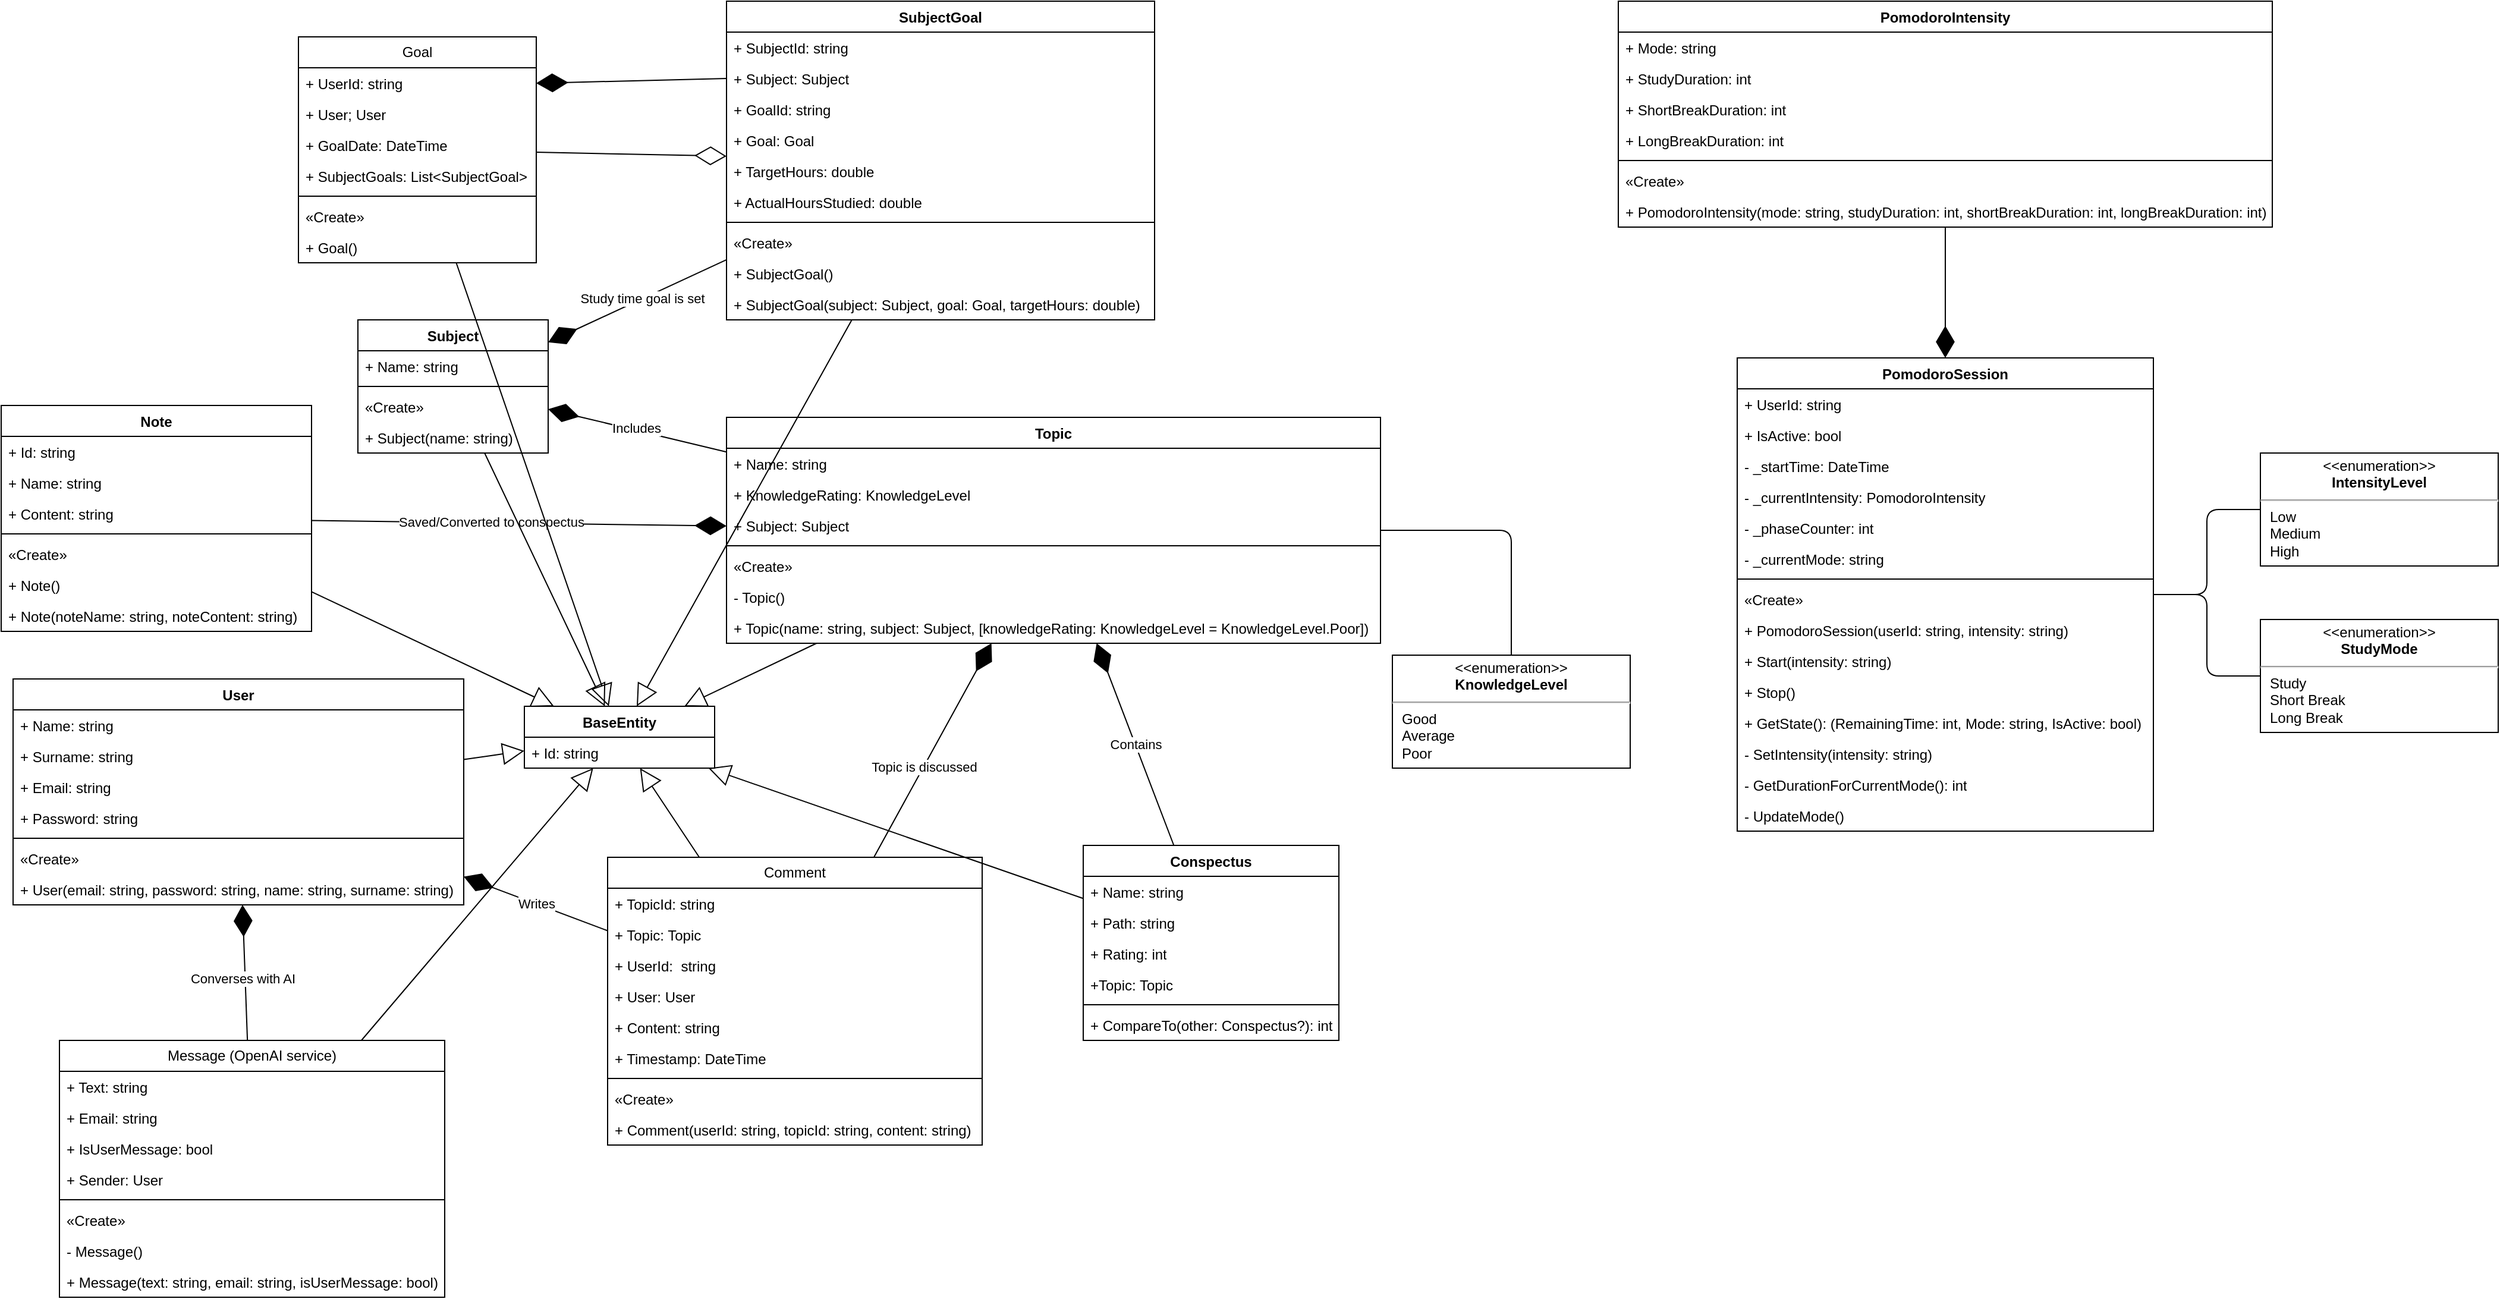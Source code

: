 <mxfile>
    <diagram id="ZY0hhbX7YvmYlI_BMD6V" name="Page-1">
        <mxGraphModel dx="1460" dy="1042" grid="1" gridSize="10" guides="1" tooltips="1" connect="1" arrows="1" fold="1" page="1" pageScale="1" pageWidth="827" pageHeight="1169" math="0" shadow="0">
            <root>
                <mxCell id="0"/>
                <mxCell id="1" parent="0"/>
                <mxCell id="2" value="PomodoroSession" style="swimlane;fontStyle=1;align=center;verticalAlign=top;childLayout=stackLayout;horizontal=1;startSize=26;horizontalStack=0;resizeParent=1;resizeParentMax=0;resizeLast=0;collapsible=1;marginBottom=0;whiteSpace=wrap;html=1;fillStyle=solid;swimlaneFillColor=default;" parent="1" vertex="1">
                    <mxGeometry x="1500" y="320" width="350" height="398" as="geometry"/>
                </mxCell>
                <mxCell id="3" value="+ UserId: string" style="text;strokeColor=none;fillColor=none;align=left;verticalAlign=top;spacingLeft=4;spacingRight=4;overflow=hidden;rotatable=0;points=[[0,0.5],[1,0.5]];portConstraint=eastwest;whiteSpace=wrap;html=1;" parent="2" vertex="1">
                    <mxGeometry y="26" width="350" height="26" as="geometry"/>
                </mxCell>
                <mxCell id="4" value="+ IsActive: bool" style="text;strokeColor=none;fillColor=none;align=left;verticalAlign=top;spacingLeft=4;spacingRight=4;overflow=hidden;rotatable=0;points=[[0,0.5],[1,0.5]];portConstraint=eastwest;whiteSpace=wrap;html=1;" parent="2" vertex="1">
                    <mxGeometry y="52" width="350" height="26" as="geometry"/>
                </mxCell>
                <mxCell id="5" value="- _startTime: DateTime" style="text;strokeColor=none;fillColor=none;align=left;verticalAlign=top;spacingLeft=4;spacingRight=4;overflow=hidden;rotatable=0;points=[[0,0.5],[1,0.5]];portConstraint=eastwest;whiteSpace=wrap;html=1;" parent="2" vertex="1">
                    <mxGeometry y="78" width="350" height="26" as="geometry"/>
                </mxCell>
                <mxCell id="6" value="- _currentIntensity: PomodoroIntensity" style="text;strokeColor=none;fillColor=none;align=left;verticalAlign=top;spacingLeft=4;spacingRight=4;overflow=hidden;rotatable=0;points=[[0,0.5],[1,0.5]];portConstraint=eastwest;whiteSpace=wrap;html=1;" parent="2" vertex="1">
                    <mxGeometry y="104" width="350" height="26" as="geometry"/>
                </mxCell>
                <mxCell id="7" value="- _phaseCounter: int" style="text;strokeColor=none;fillColor=none;align=left;verticalAlign=top;spacingLeft=4;spacingRight=4;overflow=hidden;rotatable=0;points=[[0,0.5],[1,0.5]];portConstraint=eastwest;whiteSpace=wrap;html=1;" parent="2" vertex="1">
                    <mxGeometry y="130" width="350" height="26" as="geometry"/>
                </mxCell>
                <mxCell id="8" value="- _currentMode: string" style="text;strokeColor=none;fillColor=none;align=left;verticalAlign=top;spacingLeft=4;spacingRight=4;overflow=hidden;rotatable=0;points=[[0,0.5],[1,0.5]];portConstraint=eastwest;whiteSpace=wrap;html=1;" parent="2" vertex="1">
                    <mxGeometry y="156" width="350" height="26" as="geometry"/>
                </mxCell>
                <mxCell id="9" value="" style="line;strokeWidth=1;fillColor=none;align=left;verticalAlign=middle;spacingTop=-1;spacingLeft=3;spacingRight=3;rotatable=0;labelPosition=right;points=[];portConstraint=eastwest;strokeColor=inherit;" parent="2" vertex="1">
                    <mxGeometry y="182" width="350" height="8" as="geometry"/>
                </mxCell>
                <mxCell id="10" value="«Create»" style="text;strokeColor=none;fillColor=none;align=left;verticalAlign=top;spacingLeft=4;spacingRight=4;overflow=hidden;rotatable=0;points=[[0,0.5],[1,0.5]];portConstraint=eastwest;whiteSpace=wrap;html=1;" parent="2" vertex="1">
                    <mxGeometry y="190" width="350" height="26" as="geometry"/>
                </mxCell>
                <mxCell id="11" value="+ PomodoroSession(userId: string, intensity: string)" style="text;strokeColor=none;fillColor=none;align=left;verticalAlign=top;spacingLeft=4;spacingRight=4;overflow=hidden;rotatable=0;points=[[0,0.5],[1,0.5]];portConstraint=eastwest;whiteSpace=wrap;html=1;" parent="2" vertex="1">
                    <mxGeometry y="216" width="350" height="26" as="geometry"/>
                </mxCell>
                <mxCell id="12" value="+ Start(intensity: string)" style="text;strokeColor=none;fillColor=none;align=left;verticalAlign=top;spacingLeft=4;spacingRight=4;overflow=hidden;rotatable=0;points=[[0,0.5],[1,0.5]];portConstraint=eastwest;whiteSpace=wrap;html=1;" parent="2" vertex="1">
                    <mxGeometry y="242" width="350" height="26" as="geometry"/>
                </mxCell>
                <mxCell id="13" value="+ Stop()" style="text;strokeColor=none;fillColor=none;align=left;verticalAlign=top;spacingLeft=4;spacingRight=4;overflow=hidden;rotatable=0;points=[[0,0.5],[1,0.5]];portConstraint=eastwest;whiteSpace=wrap;html=1;" parent="2" vertex="1">
                    <mxGeometry y="268" width="350" height="26" as="geometry"/>
                </mxCell>
                <mxCell id="14" value="+ GetState(): (RemainingTime: int, Mode: string, IsActive: bool)" style="text;strokeColor=none;fillColor=none;align=left;verticalAlign=top;spacingLeft=4;spacingRight=4;overflow=hidden;rotatable=0;points=[[0,0.5],[1,0.5]];portConstraint=eastwest;whiteSpace=wrap;html=1;" parent="2" vertex="1">
                    <mxGeometry y="294" width="350" height="26" as="geometry"/>
                </mxCell>
                <mxCell id="15" value="- SetIntensity(intensity: string)" style="text;strokeColor=none;fillColor=none;align=left;verticalAlign=top;spacingLeft=4;spacingRight=4;overflow=hidden;rotatable=0;points=[[0,0.5],[1,0.5]];portConstraint=eastwest;whiteSpace=wrap;html=1;" parent="2" vertex="1">
                    <mxGeometry y="320" width="350" height="26" as="geometry"/>
                </mxCell>
                <mxCell id="16" value="- GetDurationForCurrentMode(): int" style="text;strokeColor=none;fillColor=none;align=left;verticalAlign=top;spacingLeft=4;spacingRight=4;overflow=hidden;rotatable=0;points=[[0,0.5],[1,0.5]];portConstraint=eastwest;whiteSpace=wrap;html=1;" parent="2" vertex="1">
                    <mxGeometry y="346" width="350" height="26" as="geometry"/>
                </mxCell>
                <mxCell id="17" value="- UpdateMode()" style="text;strokeColor=none;fillColor=none;align=left;verticalAlign=top;spacingLeft=4;spacingRight=4;overflow=hidden;rotatable=0;points=[[0,0.5],[1,0.5]];portConstraint=eastwest;whiteSpace=wrap;html=1;" parent="2" vertex="1">
                    <mxGeometry y="372" width="350" height="26" as="geometry"/>
                </mxCell>
                <mxCell id="18" value="Comment" style="swimlane;fontStyle=0;childLayout=stackLayout;horizontal=1;startSize=26;fillColor=default;horizontalStack=0;resizeParent=1;resizeParentMax=0;resizeLast=0;collapsible=1;marginBottom=0;whiteSpace=wrap;html=1;swimlaneFillColor=default;" parent="1" vertex="1">
                    <mxGeometry x="550" y="740" width="315" height="242" as="geometry"/>
                </mxCell>
                <mxCell id="19" value="+ TopicId: string" style="text;strokeColor=none;fillColor=none;align=left;verticalAlign=top;spacingLeft=4;spacingRight=4;overflow=hidden;rotatable=0;points=[[0,0.5],[1,0.5]];portConstraint=eastwest;whiteSpace=wrap;html=1;" parent="18" vertex="1">
                    <mxGeometry y="26" width="315" height="26" as="geometry"/>
                </mxCell>
                <mxCell id="20" value="+ Topic: Topic" style="text;strokeColor=none;fillColor=none;align=left;verticalAlign=top;spacingLeft=4;spacingRight=4;overflow=hidden;rotatable=0;points=[[0,0.5],[1,0.5]];portConstraint=eastwest;whiteSpace=wrap;html=1;" parent="18" vertex="1">
                    <mxGeometry y="52" width="315" height="26" as="geometry"/>
                </mxCell>
                <mxCell id="21" value="+ UserId:&amp;nbsp; string" style="text;strokeColor=none;fillColor=none;align=left;verticalAlign=top;spacingLeft=4;spacingRight=4;overflow=hidden;rotatable=0;points=[[0,0.5],[1,0.5]];portConstraint=eastwest;whiteSpace=wrap;html=1;" parent="18" vertex="1">
                    <mxGeometry y="78" width="315" height="26" as="geometry"/>
                </mxCell>
                <mxCell id="22" value="+ User: User" style="text;strokeColor=none;fillColor=none;align=left;verticalAlign=top;spacingLeft=4;spacingRight=4;overflow=hidden;rotatable=0;points=[[0,0.5],[1,0.5]];portConstraint=eastwest;whiteSpace=wrap;html=1;" parent="18" vertex="1">
                    <mxGeometry y="104" width="315" height="26" as="geometry"/>
                </mxCell>
                <mxCell id="23" value="+ Content: string" style="text;strokeColor=none;fillColor=none;align=left;verticalAlign=top;spacingLeft=4;spacingRight=4;overflow=hidden;rotatable=0;points=[[0,0.5],[1,0.5]];portConstraint=eastwest;whiteSpace=wrap;html=1;" parent="18" vertex="1">
                    <mxGeometry y="130" width="315" height="26" as="geometry"/>
                </mxCell>
                <mxCell id="24" value="+ Timestamp: DateTime" style="text;strokeColor=none;fillColor=none;align=left;verticalAlign=top;spacingLeft=4;spacingRight=4;overflow=hidden;rotatable=0;points=[[0,0.5],[1,0.5]];portConstraint=eastwest;whiteSpace=wrap;html=1;" parent="18" vertex="1">
                    <mxGeometry y="156" width="315" height="26" as="geometry"/>
                </mxCell>
                <mxCell id="25" value="" style="line;strokeWidth=1;fillColor=none;align=left;verticalAlign=middle;spacingTop=-1;spacingLeft=3;spacingRight=3;rotatable=0;labelPosition=right;points=[];portConstraint=eastwest;strokeColor=inherit;" parent="18" vertex="1">
                    <mxGeometry y="182" width="315" height="8" as="geometry"/>
                </mxCell>
                <mxCell id="26" value="«Create»" style="text;strokeColor=none;fillColor=none;align=left;verticalAlign=top;spacingLeft=4;spacingRight=4;overflow=hidden;rotatable=0;points=[[0,0.5],[1,0.5]];portConstraint=eastwest;whiteSpace=wrap;html=1;" parent="18" vertex="1">
                    <mxGeometry y="190" width="315" height="26" as="geometry"/>
                </mxCell>
                <mxCell id="27" value="+&amp;nbsp;Comment(userId: string, topicId: string, content: string)" style="text;strokeColor=none;fillColor=none;align=left;verticalAlign=top;spacingLeft=4;spacingRight=4;overflow=hidden;rotatable=0;points=[[0,0.5],[1,0.5]];portConstraint=eastwest;whiteSpace=wrap;html=1;" parent="18" vertex="1">
                    <mxGeometry y="216" width="315" height="26" as="geometry"/>
                </mxCell>
                <mxCell id="28" value="Conspectus" style="swimlane;fontStyle=1;align=center;verticalAlign=top;childLayout=stackLayout;horizontal=1;startSize=26;horizontalStack=0;resizeParent=1;resizeParentMax=0;resizeLast=0;collapsible=1;marginBottom=0;whiteSpace=wrap;html=1;labelBackgroundColor=none;swimlaneFillColor=default;" parent="1" vertex="1">
                    <mxGeometry x="950" y="730" width="215" height="164" as="geometry"/>
                </mxCell>
                <mxCell id="29" value="+ Name: string" style="text;strokeColor=none;fillColor=none;align=left;verticalAlign=top;spacingLeft=4;spacingRight=4;overflow=hidden;rotatable=0;points=[[0,0.5],[1,0.5]];portConstraint=eastwest;whiteSpace=wrap;html=1;" parent="28" vertex="1">
                    <mxGeometry y="26" width="215" height="26" as="geometry"/>
                </mxCell>
                <mxCell id="30" value="+ Path: string" style="text;strokeColor=none;fillColor=none;align=left;verticalAlign=top;spacingLeft=4;spacingRight=4;overflow=hidden;rotatable=0;points=[[0,0.5],[1,0.5]];portConstraint=eastwest;whiteSpace=wrap;html=1;" parent="28" vertex="1">
                    <mxGeometry y="52" width="215" height="26" as="geometry"/>
                </mxCell>
                <mxCell id="31" value="+ Rating: int" style="text;strokeColor=none;fillColor=none;align=left;verticalAlign=top;spacingLeft=4;spacingRight=4;overflow=hidden;rotatable=0;points=[[0,0.5],[1,0.5]];portConstraint=eastwest;whiteSpace=wrap;html=1;" parent="28" vertex="1">
                    <mxGeometry y="78" width="215" height="26" as="geometry"/>
                </mxCell>
                <mxCell id="32" value="+Topic: Topic" style="text;strokeColor=none;fillColor=none;align=left;verticalAlign=top;spacingLeft=4;spacingRight=4;overflow=hidden;rotatable=0;points=[[0,0.5],[1,0.5]];portConstraint=eastwest;whiteSpace=wrap;html=1;" parent="28" vertex="1">
                    <mxGeometry y="104" width="215" height="26" as="geometry"/>
                </mxCell>
                <mxCell id="33" value="" style="line;strokeWidth=1;fillColor=none;align=left;verticalAlign=middle;spacingTop=-1;spacingLeft=3;spacingRight=3;rotatable=0;labelPosition=right;points=[];portConstraint=eastwest;strokeColor=inherit;" parent="28" vertex="1">
                    <mxGeometry y="130" width="215" height="8" as="geometry"/>
                </mxCell>
                <mxCell id="34" value="+ CompareTo(other: Conspectus?): int" style="text;strokeColor=none;fillColor=none;align=left;verticalAlign=top;spacingLeft=4;spacingRight=4;overflow=hidden;rotatable=0;points=[[0,0.5],[1,0.5]];portConstraint=eastwest;whiteSpace=wrap;html=1;" parent="28" vertex="1">
                    <mxGeometry y="138" width="215" height="26" as="geometry"/>
                </mxCell>
                <mxCell id="35" value="Goal" style="swimlane;fontStyle=0;childLayout=stackLayout;horizontal=1;startSize=26;fillColor=default;horizontalStack=0;resizeParent=1;resizeParentMax=0;resizeLast=0;collapsible=1;marginBottom=0;whiteSpace=wrap;html=1;swimlaneFillColor=default;" parent="1" vertex="1">
                    <mxGeometry x="290" y="50" width="200" height="190" as="geometry"/>
                </mxCell>
                <mxCell id="36" value="+ UserId: string" style="text;strokeColor=none;fillColor=none;align=left;verticalAlign=top;spacingLeft=4;spacingRight=4;overflow=hidden;rotatable=0;points=[[0,0.5],[1,0.5]];portConstraint=eastwest;whiteSpace=wrap;html=1;" parent="35" vertex="1">
                    <mxGeometry y="26" width="200" height="26" as="geometry"/>
                </mxCell>
                <mxCell id="37" value="+ User; User" style="text;strokeColor=none;fillColor=none;align=left;verticalAlign=top;spacingLeft=4;spacingRight=4;overflow=hidden;rotatable=0;points=[[0,0.5],[1,0.5]];portConstraint=eastwest;whiteSpace=wrap;html=1;" parent="35" vertex="1">
                    <mxGeometry y="52" width="200" height="26" as="geometry"/>
                </mxCell>
                <mxCell id="38" value="+ GoalDate: DateTime" style="text;strokeColor=none;fillColor=none;align=left;verticalAlign=top;spacingLeft=4;spacingRight=4;overflow=hidden;rotatable=0;points=[[0,0.5],[1,0.5]];portConstraint=eastwest;whiteSpace=wrap;html=1;" parent="35" vertex="1">
                    <mxGeometry y="78" width="200" height="26" as="geometry"/>
                </mxCell>
                <mxCell id="39" value="+ SubjectGoals: List&amp;lt;SubjectGoal&amp;gt;" style="text;strokeColor=none;fillColor=none;align=left;verticalAlign=top;spacingLeft=4;spacingRight=4;overflow=hidden;rotatable=0;points=[[0,0.5],[1,0.5]];portConstraint=eastwest;whiteSpace=wrap;html=1;" parent="35" vertex="1">
                    <mxGeometry y="104" width="200" height="26" as="geometry"/>
                </mxCell>
                <mxCell id="40" value="" style="line;strokeWidth=1;fillColor=none;align=left;verticalAlign=middle;spacingTop=-1;spacingLeft=3;spacingRight=3;rotatable=0;labelPosition=right;points=[];portConstraint=eastwest;strokeColor=inherit;" parent="35" vertex="1">
                    <mxGeometry y="130" width="200" height="8" as="geometry"/>
                </mxCell>
                <mxCell id="41" value="«Create»" style="text;strokeColor=none;fillColor=none;align=left;verticalAlign=top;spacingLeft=4;spacingRight=4;overflow=hidden;rotatable=0;points=[[0,0.5],[1,0.5]];portConstraint=eastwest;whiteSpace=wrap;html=1;" parent="35" vertex="1">
                    <mxGeometry y="138" width="200" height="26" as="geometry"/>
                </mxCell>
                <mxCell id="42" value="+&amp;nbsp;Goal()" style="text;strokeColor=none;fillColor=none;align=left;verticalAlign=top;spacingLeft=4;spacingRight=4;overflow=hidden;rotatable=0;points=[[0,0.5],[1,0.5]];portConstraint=eastwest;whiteSpace=wrap;html=1;" parent="35" vertex="1">
                    <mxGeometry y="164" width="200" height="26" as="geometry"/>
                </mxCell>
                <mxCell id="43" value="Message (OpenAI service)" style="swimlane;fontStyle=0;childLayout=stackLayout;horizontal=1;startSize=26;fillColor=default;horizontalStack=0;resizeParent=1;resizeParentMax=0;resizeLast=0;collapsible=1;marginBottom=0;whiteSpace=wrap;html=1;swimlaneFillColor=default;" parent="1" vertex="1">
                    <mxGeometry x="89" y="894" width="324" height="216" as="geometry">
                        <mxRectangle x="260" y="340" width="90" height="30" as="alternateBounds"/>
                    </mxGeometry>
                </mxCell>
                <mxCell id="44" value="+ Text: string" style="text;strokeColor=none;fillColor=none;align=left;verticalAlign=top;spacingLeft=4;spacingRight=4;overflow=hidden;rotatable=0;points=[[0,0.5],[1,0.5]];portConstraint=eastwest;whiteSpace=wrap;html=1;" parent="43" vertex="1">
                    <mxGeometry y="26" width="324" height="26" as="geometry"/>
                </mxCell>
                <mxCell id="45" value="+ Email: string" style="text;strokeColor=none;fillColor=none;align=left;verticalAlign=top;spacingLeft=4;spacingRight=4;overflow=hidden;rotatable=0;points=[[0,0.5],[1,0.5]];portConstraint=eastwest;whiteSpace=wrap;html=1;" parent="43" vertex="1">
                    <mxGeometry y="52" width="324" height="26" as="geometry"/>
                </mxCell>
                <mxCell id="46" value="+ IsUserMessage: bool" style="text;strokeColor=none;fillColor=none;align=left;verticalAlign=top;spacingLeft=4;spacingRight=4;overflow=hidden;rotatable=0;points=[[0,0.5],[1,0.5]];portConstraint=eastwest;whiteSpace=wrap;html=1;" parent="43" vertex="1">
                    <mxGeometry y="78" width="324" height="26" as="geometry"/>
                </mxCell>
                <mxCell id="47" value="+ Sender: User" style="text;strokeColor=none;fillColor=none;align=left;verticalAlign=top;spacingLeft=4;spacingRight=4;overflow=hidden;rotatable=0;points=[[0,0.5],[1,0.5]];portConstraint=eastwest;whiteSpace=wrap;html=1;" parent="43" vertex="1">
                    <mxGeometry y="104" width="324" height="26" as="geometry"/>
                </mxCell>
                <mxCell id="48" value="" style="line;strokeWidth=1;fillColor=none;align=left;verticalAlign=middle;spacingTop=-1;spacingLeft=3;spacingRight=3;rotatable=0;labelPosition=right;points=[];portConstraint=eastwest;strokeColor=inherit;" parent="43" vertex="1">
                    <mxGeometry y="130" width="324" height="8" as="geometry"/>
                </mxCell>
                <mxCell id="49" value="«Create»" style="text;strokeColor=none;fillColor=none;align=left;verticalAlign=top;spacingLeft=4;spacingRight=4;overflow=hidden;rotatable=0;points=[[0,0.5],[1,0.5]];portConstraint=eastwest;whiteSpace=wrap;html=1;" parent="43" vertex="1">
                    <mxGeometry y="138" width="324" height="26" as="geometry"/>
                </mxCell>
                <mxCell id="50" value="-&amp;nbsp;Message()" style="text;strokeColor=none;fillColor=none;align=left;verticalAlign=top;spacingLeft=4;spacingRight=4;overflow=hidden;rotatable=0;points=[[0,0.5],[1,0.5]];portConstraint=eastwest;whiteSpace=wrap;html=1;" parent="43" vertex="1">
                    <mxGeometry y="164" width="324" height="26" as="geometry"/>
                </mxCell>
                <mxCell id="51" value="+&amp;nbsp;Message(text: string, email: string, isUserMessage: bool)" style="text;strokeColor=none;fillColor=none;align=left;verticalAlign=top;spacingLeft=4;spacingRight=4;overflow=hidden;rotatable=0;points=[[0,0.5],[1,0.5]];portConstraint=eastwest;whiteSpace=wrap;html=1;" parent="43" vertex="1">
                    <mxGeometry y="190" width="324" height="26" as="geometry"/>
                </mxCell>
                <mxCell id="52" value="&lt;p style=&quot;margin:0px;margin-top:4px;text-align:center;&quot;&gt;&amp;lt;&amp;lt;enumeration&amp;gt;&amp;gt;&lt;br&gt;&lt;b&gt;KnowledgeLevel&lt;/b&gt;&lt;/p&gt;&lt;hr&gt;&lt;p style=&quot;margin:0px;margin-left:8px;text-align:left;&quot;&gt;Good&lt;br&gt;Average&lt;/p&gt;&lt;p style=&quot;margin:0px;margin-left:8px;text-align:left;&quot;&gt;Poor&lt;/p&gt;" style="shape=rect;html=1;overflow=fill;whiteSpace=wrap;" parent="1" vertex="1">
                    <mxGeometry x="1210" y="570" width="200" height="95" as="geometry"/>
                </mxCell>
                <mxCell id="53" value="Note" style="swimlane;fontStyle=1;align=center;verticalAlign=top;childLayout=stackLayout;horizontal=1;startSize=26;horizontalStack=0;resizeParent=1;resizeParentMax=0;resizeLast=0;collapsible=1;marginBottom=0;whiteSpace=wrap;html=1;swimlaneFillColor=default;" parent="1" vertex="1">
                    <mxGeometry x="40" y="360" width="261" height="190" as="geometry"/>
                </mxCell>
                <mxCell id="54" value="+ Id: string" style="text;strokeColor=none;fillColor=none;align=left;verticalAlign=top;spacingLeft=4;spacingRight=4;overflow=hidden;rotatable=0;points=[[0,0.5],[1,0.5]];portConstraint=eastwest;whiteSpace=wrap;html=1;" parent="53" vertex="1">
                    <mxGeometry y="26" width="261" height="26" as="geometry"/>
                </mxCell>
                <mxCell id="55" value="+ Name: string" style="text;strokeColor=none;fillColor=none;align=left;verticalAlign=top;spacingLeft=4;spacingRight=4;overflow=hidden;rotatable=0;points=[[0,0.5],[1,0.5]];portConstraint=eastwest;whiteSpace=wrap;html=1;" parent="53" vertex="1">
                    <mxGeometry y="52" width="261" height="26" as="geometry"/>
                </mxCell>
                <mxCell id="56" value="+ Content: string" style="text;strokeColor=none;fillColor=none;align=left;verticalAlign=top;spacingLeft=4;spacingRight=4;overflow=hidden;rotatable=0;points=[[0,0.5],[1,0.5]];portConstraint=eastwest;whiteSpace=wrap;html=1;" parent="53" vertex="1">
                    <mxGeometry y="78" width="261" height="26" as="geometry"/>
                </mxCell>
                <mxCell id="57" value="" style="line;strokeWidth=1;fillColor=none;align=left;verticalAlign=middle;spacingTop=-1;spacingLeft=3;spacingRight=3;rotatable=0;labelPosition=right;points=[];portConstraint=eastwest;strokeColor=inherit;" parent="53" vertex="1">
                    <mxGeometry y="104" width="261" height="8" as="geometry"/>
                </mxCell>
                <mxCell id="58" value="«Create»" style="text;strokeColor=none;fillColor=none;align=left;verticalAlign=top;spacingLeft=4;spacingRight=4;overflow=hidden;rotatable=0;points=[[0,0.5],[1,0.5]];portConstraint=eastwest;whiteSpace=wrap;html=1;" parent="53" vertex="1">
                    <mxGeometry y="112" width="261" height="26" as="geometry"/>
                </mxCell>
                <mxCell id="59" value="+ Note()" style="text;strokeColor=none;fillColor=none;align=left;verticalAlign=top;spacingLeft=4;spacingRight=4;overflow=hidden;rotatable=0;points=[[0,0.5],[1,0.5]];portConstraint=eastwest;whiteSpace=wrap;html=1;" parent="53" vertex="1">
                    <mxGeometry y="138" width="261" height="26" as="geometry"/>
                </mxCell>
                <mxCell id="60" value="+ Note(noteName: string, noteContent: string)&amp;nbsp;" style="text;strokeColor=none;fillColor=none;align=left;verticalAlign=top;spacingLeft=4;spacingRight=4;overflow=hidden;rotatable=0;points=[[0,0.5],[1,0.5]];portConstraint=eastwest;whiteSpace=wrap;html=1;" parent="53" vertex="1">
                    <mxGeometry y="164" width="261" height="26" as="geometry"/>
                </mxCell>
                <mxCell id="61" value="PomodoroIntensity" style="swimlane;fontStyle=1;align=center;verticalAlign=top;childLayout=stackLayout;horizontal=1;startSize=26;horizontalStack=0;resizeParent=1;resizeParentMax=0;resizeLast=0;collapsible=1;marginBottom=0;whiteSpace=wrap;html=1;" parent="1" vertex="1">
                    <mxGeometry x="1400" y="20" width="550" height="190" as="geometry"/>
                </mxCell>
                <mxCell id="62" value="+ Mode: string" style="text;strokeColor=none;fillColor=none;align=left;verticalAlign=top;spacingLeft=4;spacingRight=4;overflow=hidden;rotatable=0;points=[[0,0.5],[1,0.5]];portConstraint=eastwest;whiteSpace=wrap;html=1;" parent="61" vertex="1">
                    <mxGeometry y="26" width="550" height="26" as="geometry"/>
                </mxCell>
                <mxCell id="63" value="+ StudyDuration: int" style="text;strokeColor=none;fillColor=none;align=left;verticalAlign=top;spacingLeft=4;spacingRight=4;overflow=hidden;rotatable=0;points=[[0,0.5],[1,0.5]];portConstraint=eastwest;whiteSpace=wrap;html=1;" parent="61" vertex="1">
                    <mxGeometry y="52" width="550" height="26" as="geometry"/>
                </mxCell>
                <mxCell id="64" value="+ ShortBreakDuration: int" style="text;strokeColor=none;fillColor=none;align=left;verticalAlign=top;spacingLeft=4;spacingRight=4;overflow=hidden;rotatable=0;points=[[0,0.5],[1,0.5]];portConstraint=eastwest;whiteSpace=wrap;html=1;" parent="61" vertex="1">
                    <mxGeometry y="78" width="550" height="26" as="geometry"/>
                </mxCell>
                <mxCell id="65" value="+ LongBreakDuration: int" style="text;strokeColor=none;fillColor=none;align=left;verticalAlign=top;spacingLeft=4;spacingRight=4;overflow=hidden;rotatable=0;points=[[0,0.5],[1,0.5]];portConstraint=eastwest;whiteSpace=wrap;html=1;" parent="61" vertex="1">
                    <mxGeometry y="104" width="550" height="26" as="geometry"/>
                </mxCell>
                <mxCell id="66" value="" style="line;strokeWidth=1;fillColor=none;align=left;verticalAlign=middle;spacingTop=-1;spacingLeft=3;spacingRight=3;rotatable=0;labelPosition=right;points=[];portConstraint=eastwest;strokeColor=inherit;" parent="61" vertex="1">
                    <mxGeometry y="130" width="550" height="8" as="geometry"/>
                </mxCell>
                <mxCell id="67" value="«Create»" style="text;strokeColor=none;fillColor=none;align=left;verticalAlign=top;spacingLeft=4;spacingRight=4;overflow=hidden;rotatable=0;points=[[0,0.5],[1,0.5]];portConstraint=eastwest;whiteSpace=wrap;html=1;" parent="61" vertex="1">
                    <mxGeometry y="138" width="550" height="26" as="geometry"/>
                </mxCell>
                <mxCell id="68" value="+ PomodoroIntensity(mode: string, studyDuration: int, shortBreakDuration: int, longBreakDuration: int)" style="text;strokeColor=none;fillColor=none;align=left;verticalAlign=top;spacingLeft=4;spacingRight=4;overflow=hidden;rotatable=0;points=[[0,0.5],[1,0.5]];portConstraint=eastwest;whiteSpace=wrap;html=1;" parent="61" vertex="1">
                    <mxGeometry y="164" width="550" height="26" as="geometry"/>
                </mxCell>
                <mxCell id="69" value="Subject" style="swimlane;fontStyle=1;align=center;verticalAlign=top;childLayout=stackLayout;horizontal=1;startSize=26;horizontalStack=0;resizeParent=1;resizeParentMax=0;resizeLast=0;collapsible=1;marginBottom=0;whiteSpace=wrap;html=1;swimlaneFillColor=default;" parent="1" vertex="1">
                    <mxGeometry x="340" y="288" width="160" height="112" as="geometry"/>
                </mxCell>
                <mxCell id="70" value="+ Name: string" style="text;strokeColor=none;fillColor=none;align=left;verticalAlign=top;spacingLeft=4;spacingRight=4;overflow=hidden;rotatable=0;points=[[0,0.5],[1,0.5]];portConstraint=eastwest;whiteSpace=wrap;html=1;" parent="69" vertex="1">
                    <mxGeometry y="26" width="160" height="26" as="geometry"/>
                </mxCell>
                <mxCell id="71" value="" style="line;strokeWidth=1;fillColor=none;align=left;verticalAlign=middle;spacingTop=-1;spacingLeft=3;spacingRight=3;rotatable=0;labelPosition=right;points=[];portConstraint=eastwest;strokeColor=inherit;" parent="69" vertex="1">
                    <mxGeometry y="52" width="160" height="8" as="geometry"/>
                </mxCell>
                <mxCell id="72" value="«Create»" style="text;strokeColor=none;fillColor=none;align=left;verticalAlign=top;spacingLeft=4;spacingRight=4;overflow=hidden;rotatable=0;points=[[0,0.5],[1,0.5]];portConstraint=eastwest;whiteSpace=wrap;html=1;" parent="69" vertex="1">
                    <mxGeometry y="60" width="160" height="26" as="geometry"/>
                </mxCell>
                <mxCell id="73" value="+ Subject(name: string)" style="text;strokeColor=none;fillColor=none;align=left;verticalAlign=top;spacingLeft=4;spacingRight=4;overflow=hidden;rotatable=0;points=[[0,0.5],[1,0.5]];portConstraint=eastwest;whiteSpace=wrap;html=1;" parent="69" vertex="1">
                    <mxGeometry y="86" width="160" height="26" as="geometry"/>
                </mxCell>
                <mxCell id="74" value="SubjectGoal" style="swimlane;fontStyle=1;align=center;verticalAlign=top;childLayout=stackLayout;horizontal=1;startSize=26;horizontalStack=0;resizeParent=1;resizeParentMax=0;resizeLast=0;collapsible=1;marginBottom=0;whiteSpace=wrap;html=1;swimlaneFillColor=default;" parent="1" vertex="1">
                    <mxGeometry x="650" y="20" width="360" height="268" as="geometry"/>
                </mxCell>
                <mxCell id="75" value="+ SubjectId: string" style="text;strokeColor=none;fillColor=none;align=left;verticalAlign=top;spacingLeft=4;spacingRight=4;overflow=hidden;rotatable=0;points=[[0,0.5],[1,0.5]];portConstraint=eastwest;whiteSpace=wrap;html=1;" parent="74" vertex="1">
                    <mxGeometry y="26" width="360" height="26" as="geometry"/>
                </mxCell>
                <mxCell id="76" value="+ Subject: Subject" style="text;strokeColor=none;fillColor=none;align=left;verticalAlign=top;spacingLeft=4;spacingRight=4;overflow=hidden;rotatable=0;points=[[0,0.5],[1,0.5]];portConstraint=eastwest;whiteSpace=wrap;html=1;" parent="74" vertex="1">
                    <mxGeometry y="52" width="360" height="26" as="geometry"/>
                </mxCell>
                <mxCell id="77" value="+ GoalId: string" style="text;strokeColor=none;fillColor=none;align=left;verticalAlign=top;spacingLeft=4;spacingRight=4;overflow=hidden;rotatable=0;points=[[0,0.5],[1,0.5]];portConstraint=eastwest;whiteSpace=wrap;html=1;" parent="74" vertex="1">
                    <mxGeometry y="78" width="360" height="26" as="geometry"/>
                </mxCell>
                <mxCell id="78" value="+ Goal: Goal" style="text;strokeColor=none;fillColor=none;align=left;verticalAlign=top;spacingLeft=4;spacingRight=4;overflow=hidden;rotatable=0;points=[[0,0.5],[1,0.5]];portConstraint=eastwest;whiteSpace=wrap;html=1;" parent="74" vertex="1">
                    <mxGeometry y="104" width="360" height="26" as="geometry"/>
                </mxCell>
                <mxCell id="79" value="+ TargetHours: double" style="text;strokeColor=none;fillColor=none;align=left;verticalAlign=top;spacingLeft=4;spacingRight=4;overflow=hidden;rotatable=0;points=[[0,0.5],[1,0.5]];portConstraint=eastwest;whiteSpace=wrap;html=1;" parent="74" vertex="1">
                    <mxGeometry y="130" width="360" height="26" as="geometry"/>
                </mxCell>
                <mxCell id="80" value="+ ActualHoursStudied: double" style="text;strokeColor=none;fillColor=none;align=left;verticalAlign=top;spacingLeft=4;spacingRight=4;overflow=hidden;rotatable=0;points=[[0,0.5],[1,0.5]];portConstraint=eastwest;whiteSpace=wrap;html=1;" parent="74" vertex="1">
                    <mxGeometry y="156" width="360" height="26" as="geometry"/>
                </mxCell>
                <mxCell id="81" value="" style="line;strokeWidth=1;fillColor=none;align=left;verticalAlign=middle;spacingTop=-1;spacingLeft=3;spacingRight=3;rotatable=0;labelPosition=right;points=[];portConstraint=eastwest;strokeColor=inherit;" parent="74" vertex="1">
                    <mxGeometry y="182" width="360" height="8" as="geometry"/>
                </mxCell>
                <mxCell id="82" value="«Create»" style="text;strokeColor=none;fillColor=none;align=left;verticalAlign=top;spacingLeft=4;spacingRight=4;overflow=hidden;rotatable=0;points=[[0,0.5],[1,0.5]];portConstraint=eastwest;whiteSpace=wrap;html=1;" parent="74" vertex="1">
                    <mxGeometry y="190" width="360" height="26" as="geometry"/>
                </mxCell>
                <mxCell id="83" value="+ SubjectGoal()" style="text;strokeColor=none;fillColor=none;align=left;verticalAlign=top;spacingLeft=4;spacingRight=4;overflow=hidden;rotatable=0;points=[[0,0.5],[1,0.5]];portConstraint=eastwest;whiteSpace=wrap;html=1;" parent="74" vertex="1">
                    <mxGeometry y="216" width="360" height="26" as="geometry"/>
                </mxCell>
                <mxCell id="84" value="+ SubjectGoal(subject: Subject, goal: Goal, targetHours: double)" style="text;strokeColor=none;fillColor=none;align=left;verticalAlign=top;spacingLeft=4;spacingRight=4;overflow=hidden;rotatable=0;points=[[0,0.5],[1,0.5]];portConstraint=eastwest;whiteSpace=wrap;html=1;" parent="74" vertex="1">
                    <mxGeometry y="242" width="360" height="26" as="geometry"/>
                </mxCell>
                <mxCell id="85" value="Topic" style="swimlane;fontStyle=1;align=center;verticalAlign=top;childLayout=stackLayout;horizontal=1;startSize=26;horizontalStack=0;resizeParent=1;resizeParentMax=0;resizeLast=0;collapsible=1;marginBottom=0;whiteSpace=wrap;html=1;swimlaneFillColor=default;gradientColor=none;" parent="1" vertex="1">
                    <mxGeometry x="650" y="370" width="550" height="190" as="geometry"/>
                </mxCell>
                <mxCell id="86" value="+ Name: string" style="text;strokeColor=none;fillColor=none;align=left;verticalAlign=top;spacingLeft=4;spacingRight=4;overflow=hidden;rotatable=0;points=[[0,0.5],[1,0.5]];portConstraint=eastwest;whiteSpace=wrap;html=1;" parent="85" vertex="1">
                    <mxGeometry y="26" width="550" height="26" as="geometry"/>
                </mxCell>
                <mxCell id="87" value="+ KnowledgeRating: KnowledgeLevel" style="text;strokeColor=none;fillColor=none;align=left;verticalAlign=top;spacingLeft=4;spacingRight=4;overflow=hidden;rotatable=0;points=[[0,0.5],[1,0.5]];portConstraint=eastwest;whiteSpace=wrap;html=1;" parent="85" vertex="1">
                    <mxGeometry y="52" width="550" height="26" as="geometry"/>
                </mxCell>
                <mxCell id="88" value="+ Subject: Subject" style="text;strokeColor=none;fillColor=none;align=left;verticalAlign=top;spacingLeft=4;spacingRight=4;overflow=hidden;rotatable=0;points=[[0,0.5],[1,0.5]];portConstraint=eastwest;whiteSpace=wrap;html=1;" parent="85" vertex="1">
                    <mxGeometry y="78" width="550" height="26" as="geometry"/>
                </mxCell>
                <mxCell id="89" value="" style="line;strokeWidth=1;fillColor=none;align=left;verticalAlign=middle;spacingTop=-1;spacingLeft=3;spacingRight=3;rotatable=0;labelPosition=right;points=[];portConstraint=eastwest;strokeColor=inherit;" parent="85" vertex="1">
                    <mxGeometry y="104" width="550" height="8" as="geometry"/>
                </mxCell>
                <mxCell id="90" value="«Create»" style="text;strokeColor=none;fillColor=none;align=left;verticalAlign=top;spacingLeft=4;spacingRight=4;overflow=hidden;rotatable=0;points=[[0,0.5],[1,0.5]];portConstraint=eastwest;whiteSpace=wrap;html=1;" parent="85" vertex="1">
                    <mxGeometry y="112" width="550" height="26" as="geometry"/>
                </mxCell>
                <mxCell id="91" value="- Topic()" style="text;strokeColor=none;fillColor=none;align=left;verticalAlign=top;spacingLeft=4;spacingRight=4;overflow=hidden;rotatable=0;points=[[0,0.5],[1,0.5]];portConstraint=eastwest;whiteSpace=wrap;html=1;" parent="85" vertex="1">
                    <mxGeometry y="138" width="550" height="26" as="geometry"/>
                </mxCell>
                <mxCell id="92" value="+ Topic(name: string, subject: Subject, [knowledgeRating: KnowledgeLevel = KnowledgeLevel.Poor])" style="text;strokeColor=none;fillColor=none;align=left;verticalAlign=top;spacingLeft=4;spacingRight=4;overflow=hidden;rotatable=0;points=[[0,0.5],[1,0.5]];portConstraint=eastwest;whiteSpace=wrap;html=1;" parent="85" vertex="1">
                    <mxGeometry y="164" width="550" height="26" as="geometry"/>
                </mxCell>
                <mxCell id="93" value="User" style="swimlane;fontStyle=1;align=center;verticalAlign=top;childLayout=stackLayout;horizontal=1;startSize=26;horizontalStack=0;resizeParent=1;resizeParentMax=0;resizeLast=0;collapsible=1;marginBottom=0;whiteSpace=wrap;html=1;swimlaneFillColor=default;" parent="1" vertex="1">
                    <mxGeometry x="50" y="590" width="379" height="190" as="geometry"/>
                </mxCell>
                <mxCell id="94" value="+ Name: string" style="text;strokeColor=none;fillColor=none;align=left;verticalAlign=top;spacingLeft=4;spacingRight=4;overflow=hidden;rotatable=0;points=[[0,0.5],[1,0.5]];portConstraint=eastwest;whiteSpace=wrap;html=1;" parent="93" vertex="1">
                    <mxGeometry y="26" width="379" height="26" as="geometry"/>
                </mxCell>
                <mxCell id="95" value="+ Surname: string" style="text;strokeColor=none;fillColor=none;align=left;verticalAlign=top;spacingLeft=4;spacingRight=4;overflow=hidden;rotatable=0;points=[[0,0.5],[1,0.5]];portConstraint=eastwest;whiteSpace=wrap;html=1;" parent="93" vertex="1">
                    <mxGeometry y="52" width="379" height="26" as="geometry"/>
                </mxCell>
                <mxCell id="96" value="+ Email: string" style="text;strokeColor=none;fillColor=none;align=left;verticalAlign=top;spacingLeft=4;spacingRight=4;overflow=hidden;rotatable=0;points=[[0,0.5],[1,0.5]];portConstraint=eastwest;whiteSpace=wrap;html=1;" parent="93" vertex="1">
                    <mxGeometry y="78" width="379" height="26" as="geometry"/>
                </mxCell>
                <mxCell id="97" value="+ Password: string" style="text;strokeColor=none;fillColor=none;align=left;verticalAlign=top;spacingLeft=4;spacingRight=4;overflow=hidden;rotatable=0;points=[[0,0.5],[1,0.5]];portConstraint=eastwest;whiteSpace=wrap;html=1;" parent="93" vertex="1">
                    <mxGeometry y="104" width="379" height="26" as="geometry"/>
                </mxCell>
                <mxCell id="98" value="" style="line;strokeWidth=1;fillColor=none;align=left;verticalAlign=middle;spacingTop=-1;spacingLeft=3;spacingRight=3;rotatable=0;labelPosition=right;points=[];portConstraint=eastwest;strokeColor=inherit;" parent="93" vertex="1">
                    <mxGeometry y="130" width="379" height="8" as="geometry"/>
                </mxCell>
                <mxCell id="99" value="«Create»" style="text;strokeColor=none;fillColor=none;align=left;verticalAlign=top;spacingLeft=4;spacingRight=4;overflow=hidden;rotatable=0;points=[[0,0.5],[1,0.5]];portConstraint=eastwest;whiteSpace=wrap;html=1;" parent="93" vertex="1">
                    <mxGeometry y="138" width="379" height="26" as="geometry"/>
                </mxCell>
                <mxCell id="100" value="+ User(email: string, password: string, name: string, surname: string)" style="text;strokeColor=none;fillColor=none;align=left;verticalAlign=top;spacingLeft=4;spacingRight=4;overflow=hidden;rotatable=0;points=[[0,0.5],[1,0.5]];portConstraint=eastwest;whiteSpace=wrap;html=1;" parent="93" vertex="1">
                    <mxGeometry y="164" width="379" height="26" as="geometry"/>
                </mxCell>
                <mxCell id="102" value="" style="endArrow=diamondThin;endFill=0;endSize=24;html=1;rounded=0;" parent="1" source="35" target="74" edge="1">
                    <mxGeometry width="160" relative="1" as="geometry">
                        <mxPoint x="480" y="590" as="sourcePoint"/>
                        <mxPoint x="640" y="590" as="targetPoint"/>
                    </mxGeometry>
                </mxCell>
                <mxCell id="103" value="" style="endArrow=diamondThin;endFill=1;endSize=24;html=1;rounded=0;" parent="1" source="61" target="2" edge="1">
                    <mxGeometry width="160" relative="1" as="geometry">
                        <mxPoint x="1370" y="340" as="sourcePoint"/>
                        <mxPoint x="1530" y="340" as="targetPoint"/>
                    </mxGeometry>
                </mxCell>
                <mxCell id="121" value="&lt;p style=&quot;margin:0px;margin-top:4px;text-align:center;&quot;&gt;&amp;lt;&amp;lt;enumeration&amp;gt;&amp;gt;&lt;br&gt;&lt;b&gt;IntensityLevel&lt;/b&gt;&lt;/p&gt;&lt;hr&gt;&lt;p style=&quot;margin:0px;margin-left:8px;text-align:left;&quot;&gt;Low&lt;br&gt;Medium&lt;/p&gt;&lt;p style=&quot;margin:0px;margin-left:8px;text-align:left;&quot;&gt;High&lt;/p&gt;" style="shape=rect;html=1;overflow=fill;whiteSpace=wrap;" parent="1" vertex="1">
                    <mxGeometry x="1940" y="400" width="200" height="95" as="geometry"/>
                </mxCell>
                <mxCell id="126" value="Writes" style="endArrow=diamondThin;endFill=1;endSize=24;html=1;" edge="1" parent="1" source="18" target="93">
                    <mxGeometry width="160" relative="1" as="geometry">
                        <mxPoint x="460" y="670" as="sourcePoint"/>
                        <mxPoint x="620" y="670" as="targetPoint"/>
                    </mxGeometry>
                </mxCell>
                <mxCell id="128" value="&lt;p style=&quot;margin:0px;margin-top:4px;text-align:center;&quot;&gt;&amp;lt;&amp;lt;enumeration&amp;gt;&amp;gt;&lt;br&gt;&lt;b&gt;StudyMode&lt;/b&gt;&lt;/p&gt;&lt;hr&gt;&lt;p style=&quot;margin:0px;margin-left:8px;text-align:left;&quot;&gt;Study&lt;br&gt;Short Break&lt;/p&gt;&lt;p style=&quot;margin:0px;margin-left:8px;text-align:left;&quot;&gt;Long Break&lt;/p&gt;" style="shape=rect;html=1;overflow=fill;whiteSpace=wrap;" vertex="1" parent="1">
                    <mxGeometry x="1940" y="540" width="200" height="95" as="geometry"/>
                </mxCell>
                <mxCell id="129" value="" style="endArrow=none;html=1;edgeStyle=orthogonalEdgeStyle;" edge="1" parent="1" source="2" target="128">
                    <mxGeometry relative="1" as="geometry">
                        <mxPoint x="1890" y="410" as="sourcePoint"/>
                        <mxPoint x="2050" y="410" as="targetPoint"/>
                    </mxGeometry>
                </mxCell>
                <mxCell id="132" value="" style="endArrow=none;html=1;edgeStyle=orthogonalEdgeStyle;" edge="1" parent="1" source="85" target="52">
                    <mxGeometry relative="1" as="geometry">
                        <mxPoint x="1280" y="600" as="sourcePoint"/>
                        <mxPoint x="1440" y="600" as="targetPoint"/>
                    </mxGeometry>
                </mxCell>
                <mxCell id="135" value="" style="endArrow=diamondThin;endFill=1;endSize=24;html=1;rounded=0;" edge="1" parent="1" source="74" target="69">
                    <mxGeometry width="160" relative="1" as="geometry">
                        <mxPoint x="230" y="320" as="sourcePoint"/>
                        <mxPoint x="460" y="267" as="targetPoint"/>
                    </mxGeometry>
                </mxCell>
                <mxCell id="136" value="Study time goal is set" style="edgeLabel;html=1;align=center;verticalAlign=middle;resizable=0;points=[];" connectable="0" vertex="1" parent="135">
                    <mxGeometry x="-0.057" relative="1" as="geometry">
                        <mxPoint as="offset"/>
                    </mxGeometry>
                </mxCell>
                <mxCell id="137" value="" style="endArrow=diamondThin;endFill=1;endSize=24;html=1;rounded=0;" edge="1" parent="1" source="53" target="85">
                    <mxGeometry width="160" relative="1" as="geometry">
                        <mxPoint y="192" as="sourcePoint"/>
                        <mxPoint x="225" y="148" as="targetPoint"/>
                    </mxGeometry>
                </mxCell>
                <mxCell id="138" value="Saved/Converted to conspectus" style="edgeLabel;html=1;align=center;verticalAlign=middle;resizable=0;points=[];" connectable="0" vertex="1" parent="137">
                    <mxGeometry x="-0.137" y="1" relative="1" as="geometry">
                        <mxPoint as="offset"/>
                    </mxGeometry>
                </mxCell>
                <mxCell id="139" value="" style="endArrow=diamondThin;endFill=1;endSize=24;html=1;rounded=0;" edge="1" parent="1" source="18" target="85">
                    <mxGeometry width="160" relative="1" as="geometry">
                        <mxPoint x="450" y="722" as="sourcePoint"/>
                        <mxPoint x="702" y="590" as="targetPoint"/>
                    </mxGeometry>
                </mxCell>
                <mxCell id="140" value="Topic is discussed" style="edgeLabel;html=1;align=center;verticalAlign=middle;resizable=0;points=[];" connectable="0" vertex="1" parent="139">
                    <mxGeometry x="-0.155" relative="1" as="geometry">
                        <mxPoint as="offset"/>
                    </mxGeometry>
                </mxCell>
                <mxCell id="141" value="" style="endArrow=diamondThin;endFill=1;endSize=24;html=1;rounded=0;" edge="1" parent="1" source="85" target="69">
                    <mxGeometry width="160" relative="1" as="geometry">
                        <mxPoint x="500" y="590" as="sourcePoint"/>
                        <mxPoint x="500" y="480" as="targetPoint"/>
                    </mxGeometry>
                </mxCell>
                <mxCell id="142" value="Includes" style="edgeLabel;html=1;align=center;verticalAlign=middle;resizable=0;points=[];" connectable="0" vertex="1" parent="141">
                    <mxGeometry x="0.021" y="-2" relative="1" as="geometry">
                        <mxPoint as="offset"/>
                    </mxGeometry>
                </mxCell>
                <mxCell id="143" value="" style="endArrow=diamondThin;endFill=1;endSize=24;html=1;rounded=0;" edge="1" parent="1" source="28" target="85">
                    <mxGeometry width="160" relative="1" as="geometry">
                        <mxPoint x="500" y="782.5" as="sourcePoint"/>
                        <mxPoint x="500" y="640.5" as="targetPoint"/>
                    </mxGeometry>
                </mxCell>
                <mxCell id="144" value="Contains" style="edgeLabel;html=1;align=center;verticalAlign=middle;resizable=0;points=[];" connectable="0" vertex="1" parent="143">
                    <mxGeometry x="0.001" relative="1" as="geometry">
                        <mxPoint as="offset"/>
                    </mxGeometry>
                </mxCell>
                <mxCell id="145" value="" style="endArrow=diamondThin;endFill=1;endSize=24;html=1;rounded=0;" edge="1" parent="1" source="43" target="93">
                    <mxGeometry width="160" relative="1" as="geometry">
                        <mxPoint x="626" y="654" as="sourcePoint"/>
                        <mxPoint x="450" y="656" as="targetPoint"/>
                    </mxGeometry>
                </mxCell>
                <mxCell id="146" value="Converses with AI" style="edgeLabel;html=1;align=center;verticalAlign=middle;resizable=0;points=[];" connectable="0" vertex="1" parent="145">
                    <mxGeometry x="-0.076" y="2" relative="1" as="geometry">
                        <mxPoint as="offset"/>
                    </mxGeometry>
                </mxCell>
                <mxCell id="148" value="" style="endArrow=none;html=1;edgeStyle=orthogonalEdgeStyle;" edge="1" parent="1" source="2" target="121">
                    <mxGeometry relative="1" as="geometry">
                        <mxPoint x="1810" y="330" as="sourcePoint"/>
                        <mxPoint x="1970" y="330" as="targetPoint"/>
                    </mxGeometry>
                </mxCell>
                <mxCell id="152" value="BaseEntity" style="swimlane;fontStyle=1;align=center;verticalAlign=top;childLayout=stackLayout;horizontal=1;startSize=26;horizontalStack=0;resizeParent=1;resizeParentMax=0;resizeLast=0;collapsible=1;marginBottom=0;labelBackgroundColor=none;fillStyle=solid;fillColor=default;gradientColor=none;swimlaneFillColor=default;" vertex="1" parent="1">
                    <mxGeometry x="480" y="613" width="160" height="52" as="geometry"/>
                </mxCell>
                <mxCell id="153" value="+ Id: string" style="text;strokeColor=none;fillColor=none;align=left;verticalAlign=top;spacingLeft=4;spacingRight=4;overflow=hidden;rotatable=0;points=[[0,0.5],[1,0.5]];portConstraint=eastwest;labelBackgroundColor=none;fillStyle=solid;" vertex="1" parent="152">
                    <mxGeometry y="26" width="160" height="26" as="geometry"/>
                </mxCell>
                <mxCell id="156" value="" style="endArrow=block;endSize=16;endFill=0;html=1;" edge="1" parent="1" source="18" target="152">
                    <mxGeometry width="160" relative="1" as="geometry">
                        <mxPoint x="650" y="1080" as="sourcePoint"/>
                        <mxPoint x="810" y="1080" as="targetPoint"/>
                    </mxGeometry>
                </mxCell>
                <mxCell id="158" value="" style="endArrow=block;endSize=16;endFill=0;html=1;" edge="1" parent="1" source="69" target="152">
                    <mxGeometry width="160" relative="1" as="geometry">
                        <mxPoint x="560" y="530" as="sourcePoint"/>
                        <mxPoint x="1010.001" y="1085.18" as="targetPoint"/>
                    </mxGeometry>
                </mxCell>
                <mxCell id="159" value="" style="endArrow=block;endSize=16;endFill=0;html=1;" edge="1" parent="1" source="53" target="152">
                    <mxGeometry width="160" relative="1" as="geometry">
                        <mxPoint x="590" y="670" as="sourcePoint"/>
                        <mxPoint x="1011.191" y="1105.18" as="targetPoint"/>
                    </mxGeometry>
                </mxCell>
                <mxCell id="160" value="" style="endArrow=block;endSize=16;endFill=0;html=1;" edge="1" parent="1" source="93" target="152">
                    <mxGeometry width="160" relative="1" as="geometry">
                        <mxPoint x="450" y="820" as="sourcePoint"/>
                        <mxPoint x="962.381" y="1109.18" as="targetPoint"/>
                    </mxGeometry>
                </mxCell>
                <mxCell id="162" value="" style="endArrow=block;endSize=16;endFill=0;html=1;" edge="1" parent="1" source="43" target="152">
                    <mxGeometry width="160" relative="1" as="geometry">
                        <mxPoint x="925" y="998.824" as="sourcePoint"/>
                        <mxPoint x="1097.381" y="1084" as="targetPoint"/>
                    </mxGeometry>
                </mxCell>
                <mxCell id="164" value="" style="endArrow=block;endSize=16;endFill=0;html=1;" edge="1" parent="1" source="85" target="152">
                    <mxGeometry width="160" relative="1" as="geometry">
                        <mxPoint x="1120" y="650" as="sourcePoint"/>
                        <mxPoint x="1117.381" y="1104" as="targetPoint"/>
                    </mxGeometry>
                </mxCell>
                <mxCell id="165" value="" style="endArrow=block;endSize=16;endFill=0;html=1;" edge="1" parent="1" source="35" target="152">
                    <mxGeometry width="160" relative="1" as="geometry">
                        <mxPoint x="240" y="280" as="sourcePoint"/>
                        <mxPoint x="972.381" y="1085.18" as="targetPoint"/>
                    </mxGeometry>
                </mxCell>
                <mxCell id="166" value="" style="endArrow=block;endSize=16;endFill=0;html=1;" edge="1" parent="1" source="74" target="152">
                    <mxGeometry width="160" relative="1" as="geometry">
                        <mxPoint x="900" y="630" as="sourcePoint"/>
                        <mxPoint x="982.381" y="1092.59" as="targetPoint"/>
                    </mxGeometry>
                </mxCell>
                <mxCell id="167" value="" style="endArrow=block;endSize=16;endFill=0;html=1;" edge="1" parent="1" source="28" target="152">
                    <mxGeometry width="160" relative="1" as="geometry">
                        <mxPoint x="885" y="958.824" as="sourcePoint"/>
                        <mxPoint x="1057.381" y="1044" as="targetPoint"/>
                    </mxGeometry>
                </mxCell>
                <mxCell id="168" value="" style="endArrow=diamondThin;endFill=1;endSize=24;html=1;exitX=0;exitY=0.5;exitDx=0;exitDy=0;entryX=1;entryY=0.5;entryDx=0;entryDy=0;" edge="1" parent="1" source="76" target="36">
                    <mxGeometry width="160" relative="1" as="geometry">
                        <mxPoint x="100" y="210" as="sourcePoint"/>
                        <mxPoint x="260" y="210" as="targetPoint"/>
                    </mxGeometry>
                </mxCell>
            </root>
        </mxGraphModel>
    </diagram>
</mxfile>